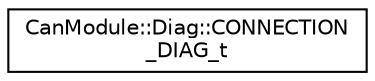 digraph "Graphical Class Hierarchy"
{
 // LATEX_PDF_SIZE
  edge [fontname="Helvetica",fontsize="10",labelfontname="Helvetica",labelfontsize="10"];
  node [fontname="Helvetica",fontsize="10",shape=record];
  rankdir="LR";
  Node0 [label="CanModule::Diag::CONNECTION\l_DIAG_t",height=0.2,width=0.4,color="black", fillcolor="white", style="filled",URL="$structCanModule_1_1Diag_1_1CONNECTION__DIAG__t.html",tooltip=" "];
}

